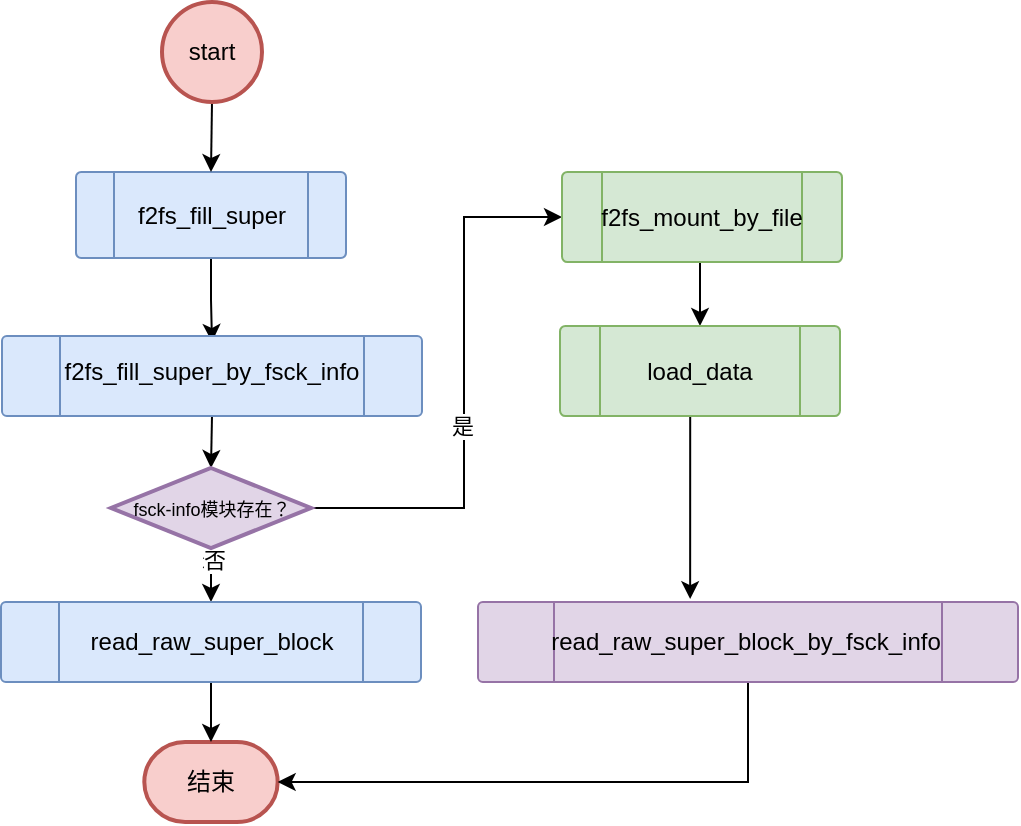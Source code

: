 <mxfile version="21.6.5" type="device">
  <diagram name="第 1 页" id="E-6lQGOfXXS8ebYrHA-V">
    <mxGraphModel dx="810" dy="469" grid="0" gridSize="10" guides="1" tooltips="1" connect="1" arrows="1" fold="1" page="1" pageScale="1" pageWidth="827" pageHeight="1169" math="0" shadow="0">
      <root>
        <mxCell id="0" />
        <mxCell id="1" parent="0" />
        <mxCell id="gl1NoAwUrYVEBVzrNiRo-18" style="edgeStyle=orthogonalEdgeStyle;rounded=0;orthogonalLoop=1;jettySize=auto;html=1;exitX=0.5;exitY=1;exitDx=0;exitDy=0;entryX=0.5;entryY=0;entryDx=0;entryDy=0;" parent="1" source="gl1NoAwUrYVEBVzrNiRo-1" target="gl1NoAwUrYVEBVzrNiRo-5" edge="1">
          <mxGeometry relative="1" as="geometry" />
        </mxCell>
        <mxCell id="gl1NoAwUrYVEBVzrNiRo-1" value="" style="verticalLabelPosition=bottom;verticalAlign=top;html=1;shape=process;whiteSpace=wrap;rounded=1;size=0.14;arcSize=6;fillColor=#dae8fc;strokeColor=#6c8ebf;" parent="1" vertex="1">
          <mxGeometry x="76" y="725" width="135" height="43" as="geometry" />
        </mxCell>
        <mxCell id="gl1NoAwUrYVEBVzrNiRo-17" style="edgeStyle=orthogonalEdgeStyle;rounded=0;orthogonalLoop=1;jettySize=auto;html=1;exitX=0.5;exitY=1;exitDx=0;exitDy=0;exitPerimeter=0;entryX=0.5;entryY=0;entryDx=0;entryDy=0;" parent="1" source="gl1NoAwUrYVEBVzrNiRo-2" target="gl1NoAwUrYVEBVzrNiRo-1" edge="1">
          <mxGeometry relative="1" as="geometry" />
        </mxCell>
        <mxCell id="gl1NoAwUrYVEBVzrNiRo-2" value="start" style="strokeWidth=2;html=1;shape=mxgraph.flowchart.start_2;whiteSpace=wrap;fillColor=#f8cecc;strokeColor=#b85450;" parent="1" vertex="1">
          <mxGeometry x="119" y="640" width="50" height="50" as="geometry" />
        </mxCell>
        <mxCell id="gl1NoAwUrYVEBVzrNiRo-3" value="f2fs_fill_super" style="text;html=1;strokeColor=none;fillColor=none;align=center;verticalAlign=middle;whiteSpace=wrap;rounded=0;" parent="1" vertex="1">
          <mxGeometry x="113.5" y="731.5" width="60" height="30" as="geometry" />
        </mxCell>
        <mxCell id="gl1NoAwUrYVEBVzrNiRo-19" style="edgeStyle=orthogonalEdgeStyle;rounded=0;orthogonalLoop=1;jettySize=auto;html=1;exitX=0.5;exitY=1;exitDx=0;exitDy=0;entryX=0.5;entryY=0;entryDx=0;entryDy=0;entryPerimeter=0;" parent="1" source="gl1NoAwUrYVEBVzrNiRo-4" target="gl1NoAwUrYVEBVzrNiRo-6" edge="1">
          <mxGeometry relative="1" as="geometry" />
        </mxCell>
        <mxCell id="gl1NoAwUrYVEBVzrNiRo-4" value="" style="verticalLabelPosition=bottom;verticalAlign=top;html=1;shape=process;whiteSpace=wrap;rounded=1;size=0.14;arcSize=6;fillColor=#dae8fc;strokeColor=#6c8ebf;" parent="1" vertex="1">
          <mxGeometry x="39" y="807" width="210" height="40" as="geometry" />
        </mxCell>
        <mxCell id="gl1NoAwUrYVEBVzrNiRo-5" value="f2fs_fill_super_by_fsck_info" style="text;html=1;strokeColor=none;fillColor=none;align=center;verticalAlign=middle;whiteSpace=wrap;rounded=0;" parent="1" vertex="1">
          <mxGeometry x="114" y="810" width="60" height="30" as="geometry" />
        </mxCell>
        <mxCell id="gl1NoAwUrYVEBVzrNiRo-20" style="edgeStyle=orthogonalEdgeStyle;rounded=0;orthogonalLoop=1;jettySize=auto;html=1;exitX=0.5;exitY=1;exitDx=0;exitDy=0;exitPerimeter=0;entryX=0.5;entryY=0;entryDx=0;entryDy=0;" parent="1" source="gl1NoAwUrYVEBVzrNiRo-6" target="gl1NoAwUrYVEBVzrNiRo-11" edge="1">
          <mxGeometry relative="1" as="geometry" />
        </mxCell>
        <mxCell id="wY1JGejy_6-RLIYwAMw5-2" value="是" style="edgeLabel;html=1;align=center;verticalAlign=middle;resizable=0;points=[];" vertex="1" connectable="0" parent="gl1NoAwUrYVEBVzrNiRo-20">
          <mxGeometry x="-0.682" relative="1" as="geometry">
            <mxPoint as="offset" />
          </mxGeometry>
        </mxCell>
        <mxCell id="wY1JGejy_6-RLIYwAMw5-3" value="否" style="edgeLabel;html=1;align=center;verticalAlign=middle;resizable=0;points=[];" vertex="1" connectable="0" parent="gl1NoAwUrYVEBVzrNiRo-20">
          <mxGeometry x="-0.598" y="1" relative="1" as="geometry">
            <mxPoint as="offset" />
          </mxGeometry>
        </mxCell>
        <mxCell id="gl1NoAwUrYVEBVzrNiRo-22" style="edgeStyle=orthogonalEdgeStyle;rounded=0;orthogonalLoop=1;jettySize=auto;html=1;exitX=1;exitY=0.5;exitDx=0;exitDy=0;exitPerimeter=0;entryX=0;entryY=0.5;entryDx=0;entryDy=0;" parent="1" source="gl1NoAwUrYVEBVzrNiRo-6" target="gl1NoAwUrYVEBVzrNiRo-8" edge="1">
          <mxGeometry relative="1" as="geometry">
            <Array as="points">
              <mxPoint x="270" y="893" />
              <mxPoint x="270" y="748" />
            </Array>
          </mxGeometry>
        </mxCell>
        <mxCell id="wY1JGejy_6-RLIYwAMw5-1" value="是" style="edgeLabel;html=1;align=center;verticalAlign=middle;resizable=0;points=[];" vertex="1" connectable="0" parent="gl1NoAwUrYVEBVzrNiRo-22">
          <mxGeometry x="-0.13" y="1" relative="1" as="geometry">
            <mxPoint as="offset" />
          </mxGeometry>
        </mxCell>
        <mxCell id="gl1NoAwUrYVEBVzrNiRo-6" value="&lt;font style=&quot;font-size: 9px;&quot;&gt;fsck-info模块存在？&lt;/font&gt;" style="strokeWidth=2;html=1;shape=mxgraph.flowchart.decision;whiteSpace=wrap;fillColor=#e1d5e7;strokeColor=#9673a6;" parent="1" vertex="1">
          <mxGeometry x="93.5" y="873" width="100" height="40" as="geometry" />
        </mxCell>
        <mxCell id="gl1NoAwUrYVEBVzrNiRo-7" value="结束" style="strokeWidth=2;html=1;shape=mxgraph.flowchart.terminator;whiteSpace=wrap;fillColor=#f8cecc;strokeColor=#b85450;" parent="1" vertex="1">
          <mxGeometry x="110.16" y="1010" width="66.67" height="40" as="geometry" />
        </mxCell>
        <mxCell id="gl1NoAwUrYVEBVzrNiRo-23" style="edgeStyle=orthogonalEdgeStyle;rounded=0;orthogonalLoop=1;jettySize=auto;html=1;exitX=0.5;exitY=1;exitDx=0;exitDy=0;entryX=0.5;entryY=0;entryDx=0;entryDy=0;" parent="1" source="gl1NoAwUrYVEBVzrNiRo-8" target="gl1NoAwUrYVEBVzrNiRo-15" edge="1">
          <mxGeometry relative="1" as="geometry" />
        </mxCell>
        <mxCell id="gl1NoAwUrYVEBVzrNiRo-8" value="" style="verticalLabelPosition=bottom;verticalAlign=top;html=1;shape=process;whiteSpace=wrap;rounded=1;size=0.14;arcSize=6;fillColor=#d5e8d4;strokeColor=#82b366;" parent="1" vertex="1">
          <mxGeometry x="319" y="725" width="140" height="45" as="geometry" />
        </mxCell>
        <mxCell id="gl1NoAwUrYVEBVzrNiRo-9" value="f2fs_mount_by_file" style="text;html=1;strokeColor=none;fillColor=none;align=center;verticalAlign=middle;whiteSpace=wrap;rounded=0;" parent="1" vertex="1">
          <mxGeometry x="359" y="732.5" width="60" height="30" as="geometry" />
        </mxCell>
        <mxCell id="gl1NoAwUrYVEBVzrNiRo-26" style="edgeStyle=orthogonalEdgeStyle;rounded=0;orthogonalLoop=1;jettySize=auto;html=1;exitX=0.5;exitY=1;exitDx=0;exitDy=0;entryX=1;entryY=0.5;entryDx=0;entryDy=0;entryPerimeter=0;" parent="1" source="gl1NoAwUrYVEBVzrNiRo-10" target="gl1NoAwUrYVEBVzrNiRo-7" edge="1">
          <mxGeometry relative="1" as="geometry" />
        </mxCell>
        <mxCell id="gl1NoAwUrYVEBVzrNiRo-10" value="" style="verticalLabelPosition=bottom;verticalAlign=top;html=1;shape=process;whiteSpace=wrap;rounded=1;size=0.14;arcSize=6;fillColor=#e1d5e7;strokeColor=#9673a6;" parent="1" vertex="1">
          <mxGeometry x="277" y="940" width="270" height="40" as="geometry" />
        </mxCell>
        <mxCell id="gl1NoAwUrYVEBVzrNiRo-21" style="edgeStyle=orthogonalEdgeStyle;rounded=0;orthogonalLoop=1;jettySize=auto;html=1;exitX=0.5;exitY=1;exitDx=0;exitDy=0;entryX=0.5;entryY=0;entryDx=0;entryDy=0;entryPerimeter=0;" parent="1" source="gl1NoAwUrYVEBVzrNiRo-11" target="gl1NoAwUrYVEBVzrNiRo-7" edge="1">
          <mxGeometry relative="1" as="geometry" />
        </mxCell>
        <mxCell id="gl1NoAwUrYVEBVzrNiRo-11" value="" style="verticalLabelPosition=bottom;verticalAlign=top;html=1;shape=process;whiteSpace=wrap;rounded=1;size=0.14;arcSize=6;fillColor=#dae8fc;strokeColor=#6c8ebf;" parent="1" vertex="1">
          <mxGeometry x="38.5" y="940" width="210" height="40" as="geometry" />
        </mxCell>
        <mxCell id="gl1NoAwUrYVEBVzrNiRo-13" value="read_raw_super_block" style="text;html=1;strokeColor=none;fillColor=none;align=center;verticalAlign=middle;whiteSpace=wrap;rounded=0;" parent="1" vertex="1">
          <mxGeometry x="113.5" y="945" width="60" height="30" as="geometry" />
        </mxCell>
        <mxCell id="gl1NoAwUrYVEBVzrNiRo-14" value="read_raw_super_block_by_fsck_info" style="text;html=1;strokeColor=none;fillColor=none;align=center;verticalAlign=middle;whiteSpace=wrap;rounded=0;" parent="1" vertex="1">
          <mxGeometry x="381" y="945" width="60" height="30" as="geometry" />
        </mxCell>
        <mxCell id="gl1NoAwUrYVEBVzrNiRo-24" style="edgeStyle=orthogonalEdgeStyle;rounded=0;orthogonalLoop=1;jettySize=auto;html=1;exitX=0.5;exitY=1;exitDx=0;exitDy=0;entryX=0.404;entryY=-0.036;entryDx=0;entryDy=0;entryPerimeter=0;" parent="1" edge="1">
          <mxGeometry relative="1" as="geometry">
            <mxPoint x="385" y="847" as="sourcePoint" />
            <mxPoint x="383.08" y="938.56" as="targetPoint" />
            <Array as="points">
              <mxPoint x="383" y="847" />
            </Array>
          </mxGeometry>
        </mxCell>
        <mxCell id="gl1NoAwUrYVEBVzrNiRo-15" value="" style="verticalLabelPosition=bottom;verticalAlign=top;html=1;shape=process;whiteSpace=wrap;rounded=1;size=0.14;arcSize=6;fillColor=#d5e8d4;strokeColor=#82b366;" parent="1" vertex="1">
          <mxGeometry x="318" y="802" width="140" height="45" as="geometry" />
        </mxCell>
        <mxCell id="gl1NoAwUrYVEBVzrNiRo-16" value="load_data" style="text;html=1;strokeColor=none;fillColor=none;align=center;verticalAlign=middle;whiteSpace=wrap;rounded=0;" parent="1" vertex="1">
          <mxGeometry x="358" y="810" width="60" height="30" as="geometry" />
        </mxCell>
      </root>
    </mxGraphModel>
  </diagram>
</mxfile>
